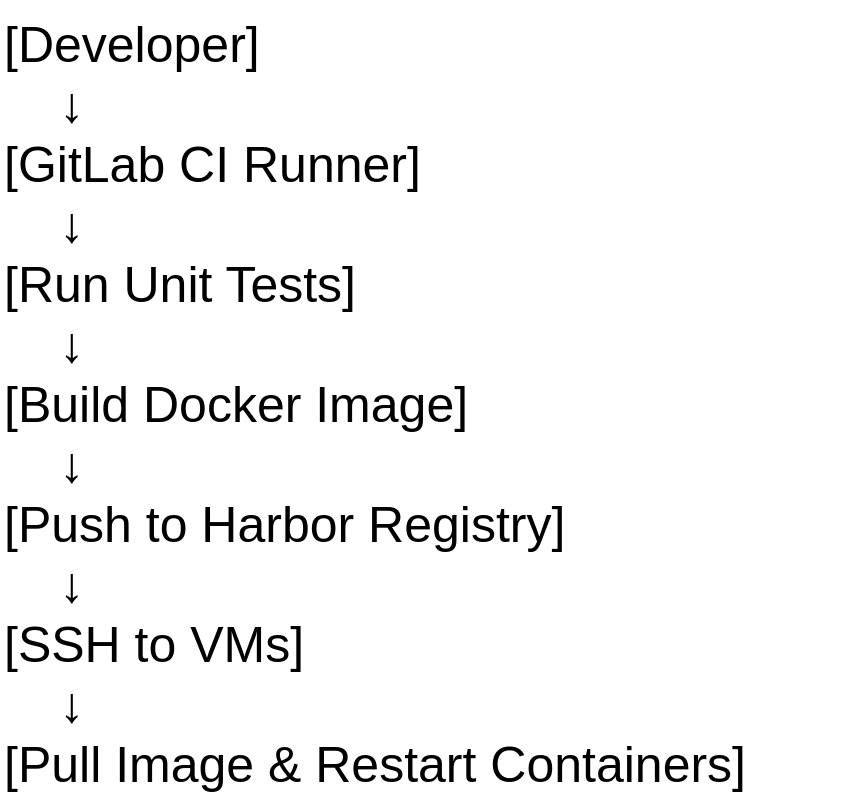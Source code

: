 <mxfile version="28.0.6">
  <diagram name="Page-1" id="XdG7leDaod9skSdQ88rH">
    <mxGraphModel dx="1090" dy="593" grid="1" gridSize="10" guides="1" tooltips="1" connect="1" arrows="1" fold="1" page="1" pageScale="1" pageWidth="850" pageHeight="1100" math="0" shadow="0">
      <root>
        <mxCell id="0" />
        <mxCell id="1" parent="0" />
        <mxCell id="QNgCjxgyxl21tunczGjD-1" value="[Developer]&#xa;    ↓&#xa;[GitLab CI Runner]&#xa;    ↓&#xa;[Run Unit Tests]&#xa;    ↓&#xa;[Build Docker Image]&#xa;    ↓&#xa;[Push to Harbor Registry]&#xa;    ↓&#xa;[SSH to VMs]&#xa;    ↓&#xa;[Pull Image &amp; Restart Containers]" style="text;whiteSpace=wrap;fontSize=25;" vertex="1" parent="1">
          <mxGeometry x="150" y="60" width="430" height="400" as="geometry" />
        </mxCell>
      </root>
    </mxGraphModel>
  </diagram>
</mxfile>
